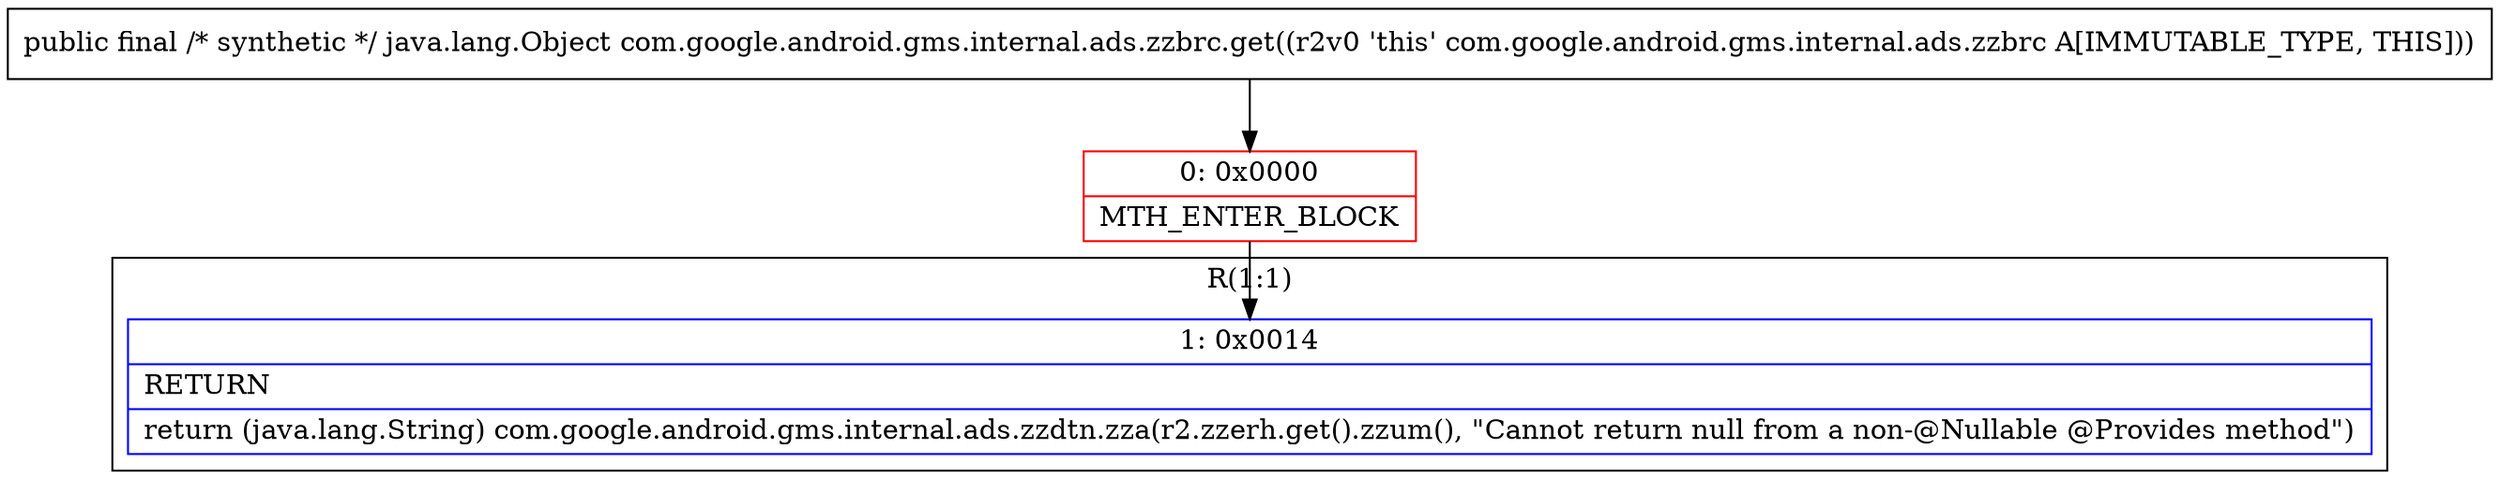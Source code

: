 digraph "CFG forcom.google.android.gms.internal.ads.zzbrc.get()Ljava\/lang\/Object;" {
subgraph cluster_Region_733958971 {
label = "R(1:1)";
node [shape=record,color=blue];
Node_1 [shape=record,label="{1\:\ 0x0014|RETURN\l|return (java.lang.String) com.google.android.gms.internal.ads.zzdtn.zza(r2.zzerh.get().zzum(), \"Cannot return null from a non\-@Nullable @Provides method\")\l}"];
}
Node_0 [shape=record,color=red,label="{0\:\ 0x0000|MTH_ENTER_BLOCK\l}"];
MethodNode[shape=record,label="{public final \/* synthetic *\/ java.lang.Object com.google.android.gms.internal.ads.zzbrc.get((r2v0 'this' com.google.android.gms.internal.ads.zzbrc A[IMMUTABLE_TYPE, THIS])) }"];
MethodNode -> Node_0;
Node_0 -> Node_1;
}

